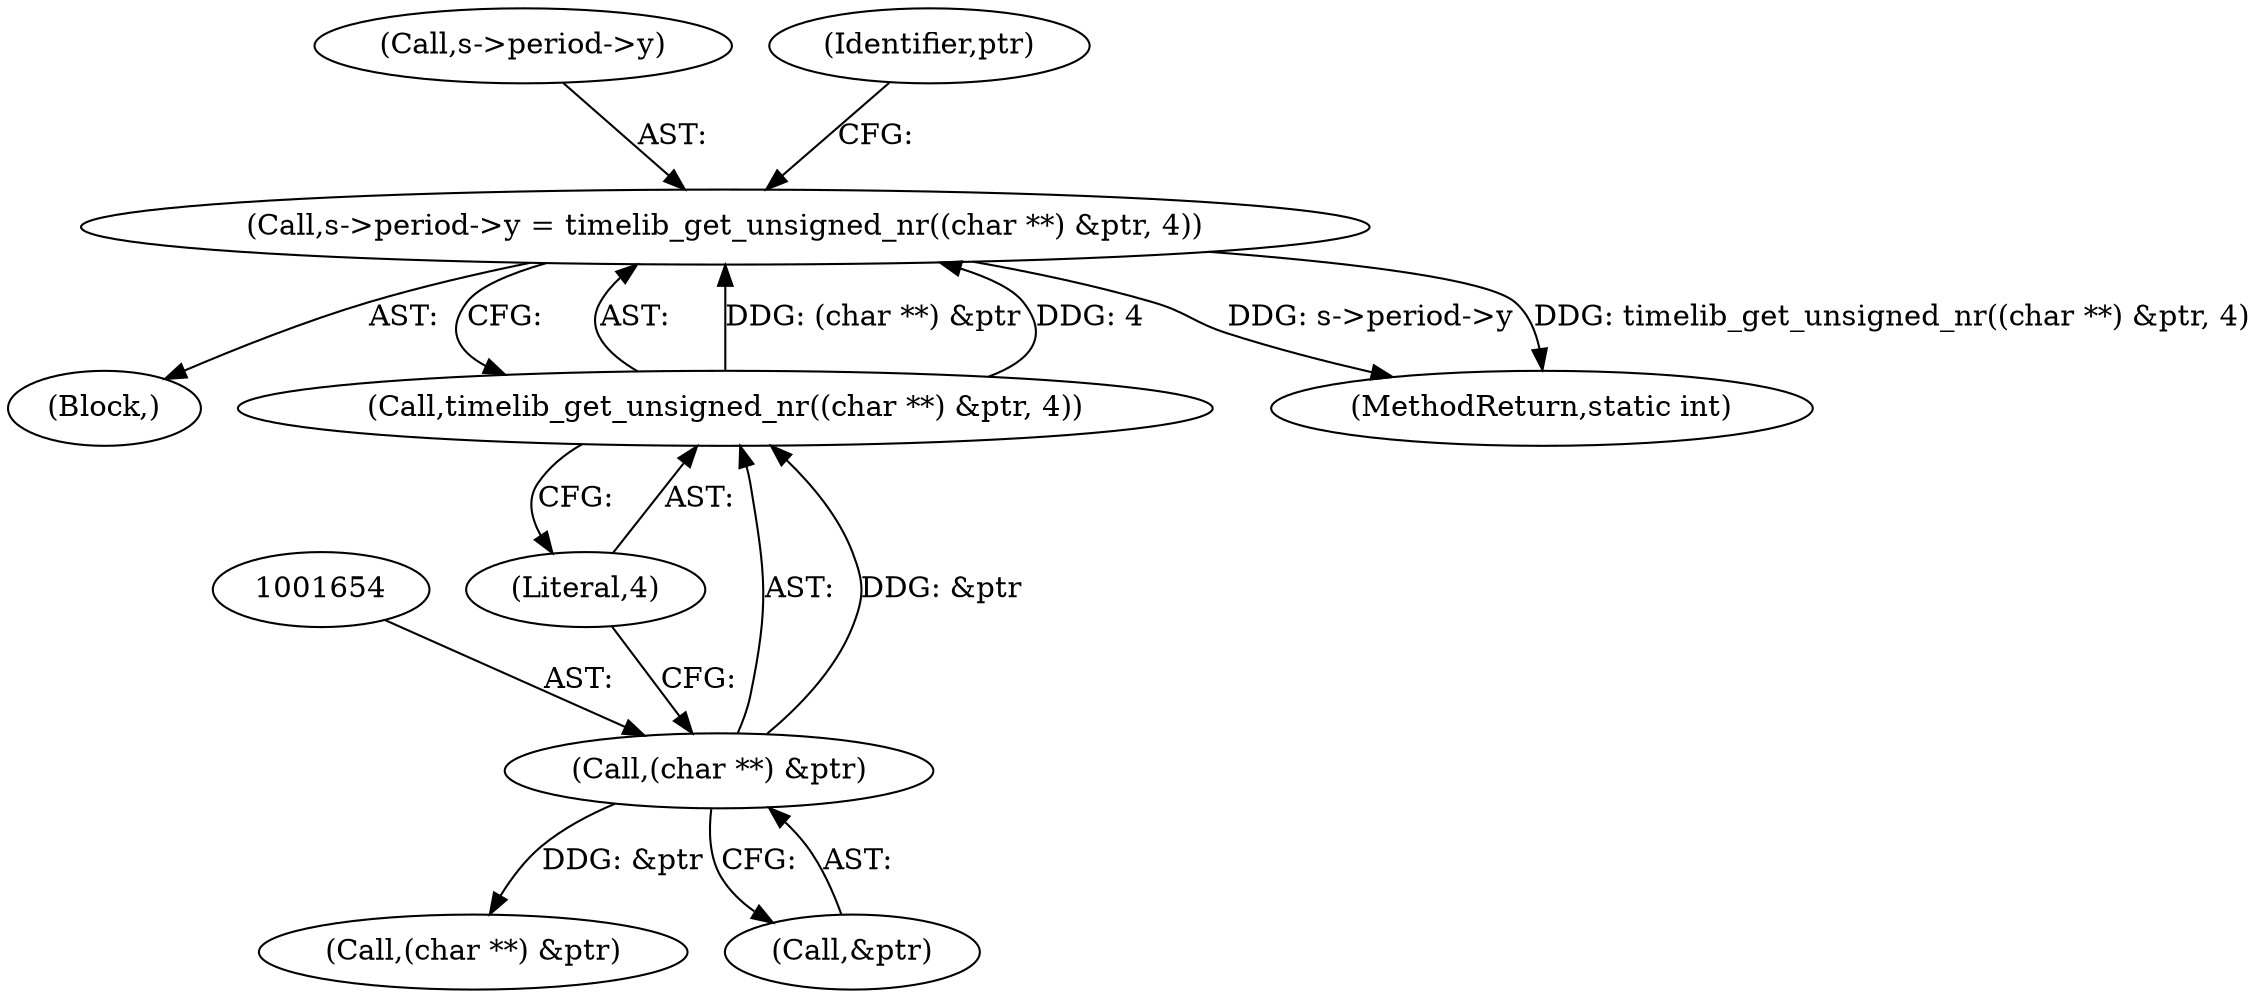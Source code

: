 digraph "0_php_12fe4e90be7bfa2a763197079f68f5568a14e071@pointer" {
"1001646" [label="(Call,s->period->y = timelib_get_unsigned_nr((char **) &ptr, 4))"];
"1001652" [label="(Call,timelib_get_unsigned_nr((char **) &ptr, 4))"];
"1001653" [label="(Call,(char **) &ptr)"];
"1001646" [label="(Call,s->period->y = timelib_get_unsigned_nr((char **) &ptr, 4))"];
"1001642" [label="(Block,)"];
"1001647" [label="(Call,s->period->y)"];
"1001652" [label="(Call,timelib_get_unsigned_nr((char **) &ptr, 4))"];
"1001667" [label="(Call,(char **) &ptr)"];
"1001655" [label="(Call,&ptr)"];
"1001653" [label="(Call,(char **) &ptr)"];
"1001657" [label="(Literal,4)"];
"1001659" [label="(Identifier,ptr)"];
"1002665" [label="(MethodReturn,static int)"];
"1001646" -> "1001642"  [label="AST: "];
"1001646" -> "1001652"  [label="CFG: "];
"1001647" -> "1001646"  [label="AST: "];
"1001652" -> "1001646"  [label="AST: "];
"1001659" -> "1001646"  [label="CFG: "];
"1001646" -> "1002665"  [label="DDG: s->period->y"];
"1001646" -> "1002665"  [label="DDG: timelib_get_unsigned_nr((char **) &ptr, 4)"];
"1001652" -> "1001646"  [label="DDG: (char **) &ptr"];
"1001652" -> "1001646"  [label="DDG: 4"];
"1001652" -> "1001657"  [label="CFG: "];
"1001653" -> "1001652"  [label="AST: "];
"1001657" -> "1001652"  [label="AST: "];
"1001653" -> "1001652"  [label="DDG: &ptr"];
"1001653" -> "1001655"  [label="CFG: "];
"1001654" -> "1001653"  [label="AST: "];
"1001655" -> "1001653"  [label="AST: "];
"1001657" -> "1001653"  [label="CFG: "];
"1001653" -> "1001667"  [label="DDG: &ptr"];
}
